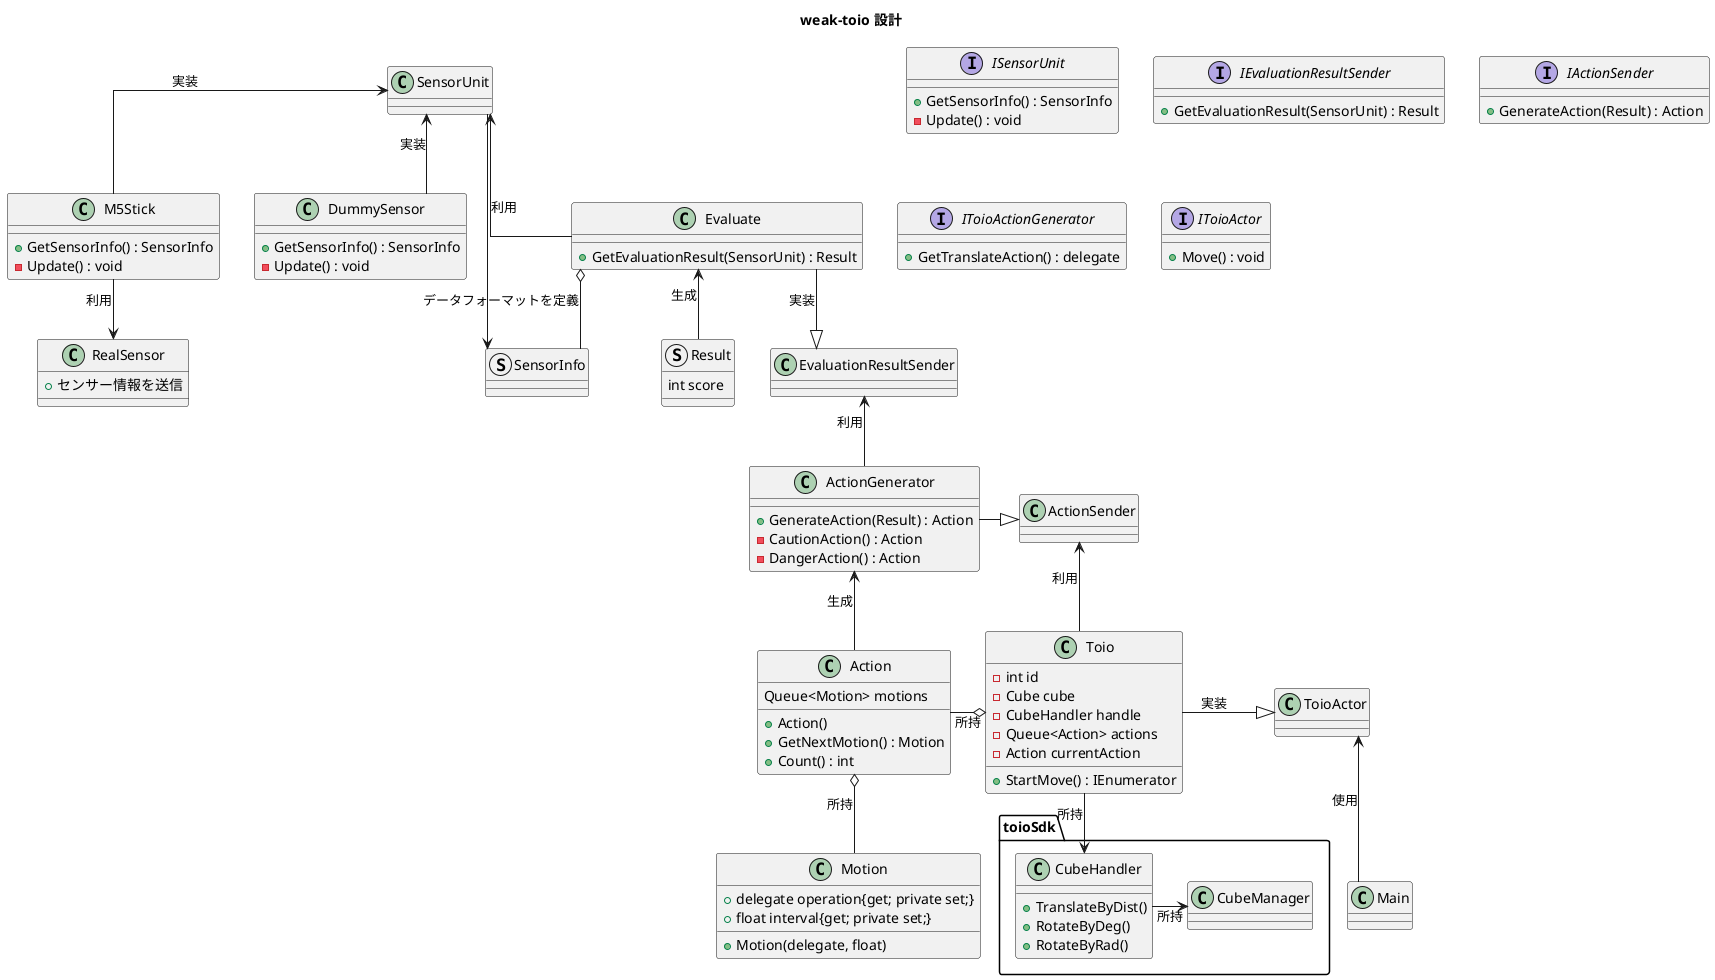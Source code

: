 @startuml
title weak-toio 設計
skinparam Linetype ortho

' オブジェクト
class RealSensor{
	+ センサー情報を送信
}
class M5Stick{
	+ GetSensorInfo() : SensorInfo
	- Update() : void
}
class DummySensor{
	+ GetSensorInfo() : SensorInfo
	- Update() : void
}
struct SensorInfo{}

interface ISensorUnit{
	+ GetSensorInfo() : SensorInfo
	- Update() : void
}
class Evaluate{
	+ GetEvaluationResult(SensorUnit) : Result
}
struct Result{
	int score
}

interface IEvaluationResultSender{
	+ GetEvaluationResult(SensorUnit) : Result
}
class ActionGenerator{
	+ GenerateAction(Result) : Action
	- CautionAction() : Action
	- DangerAction() : Action
}
class Action{
	Queue<Motion> motions
	+ Action()
	+ GetNextMotion() : Motion
	+ Count() : int
}
class Motion{
	+ delegate operation{get; private set;}
	+ float interval{get; private set;}
	+ Motion(delegate, float)
}

interface IActionSender{
	+ GenerateAction(Result) : Action
}
class Toio{
	- int id
	- Cube cube
	- CubeHandler handle
	- Queue<Action> actions
	- Action currentAction
	+ StartMove() : IEnumerator
}
interface IToioActionGenerator{
	+ GetTranslateAction() : delegate
}
package toioSdk{
	class CubeManager
	class CubeHandler{
		+ TranslateByDist()
		+ RotateByDeg()
		+ RotateByRad()
	}
}
interface IToioActor{
	+ Move() : void
}

' 関係
SensorUnit <-- M5Stick : 実装
M5Stick --> RealSensor : 利用
SensorUnit <-- DummySensor : 実装

SensorUnit <-- Evaluate : 利用
Evaluate o-- SensorInfo : データフォーマットを定義
SensorUnit --> SensorInfo
Evaluate <-- Result : 生成

Evaluate --|> EvaluationResultSender : 実装
EvaluationResultSender <-- ActionGenerator : 利用
ActionGenerator <-- Action : 生成
Action o-- Motion : 所持
Toio o-left- Action : 所持

ActionGenerator -|> ActionSender
ActionSender <-- Toio : 利用
Toio --> CubeHandler : 所持
CubeHandler -> CubeManager : 所持
Toio -right--|> ToioActor : 実装
ToioActor <-- Main : 使用

@enduml